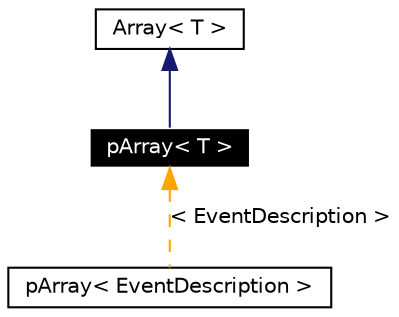 digraph G
{
  edge [fontname="Helvetica",fontsize=10,labelfontname="Helvetica",labelfontsize=10];
  node [fontname="Helvetica",fontsize=10,shape=record];
  Node1 [label="pArray\< T \>",height=0.2,width=0.4,color="white", fillcolor="black", style="filled" fontcolor="white"];
  Node2 -> Node1 [dir=back,color="midnightblue",fontsize=10,style="solid",fontname="Helvetica"];
  Node2 [label="Array\< T \>",height=0.2,width=0.4,color="black", fillcolor="white", style="filled",URL="$classArray.html"];
  Node1 -> Node3 [dir=back,color="orange",fontsize=10,style="dashed",label="\< EventDescription \>",fontname="Helvetica"];
  Node3 [label="pArray\< EventDescription \>",height=0.2,width=0.4,color="black", fillcolor="white", style="filled",URL="$classpArray.html"];
}
